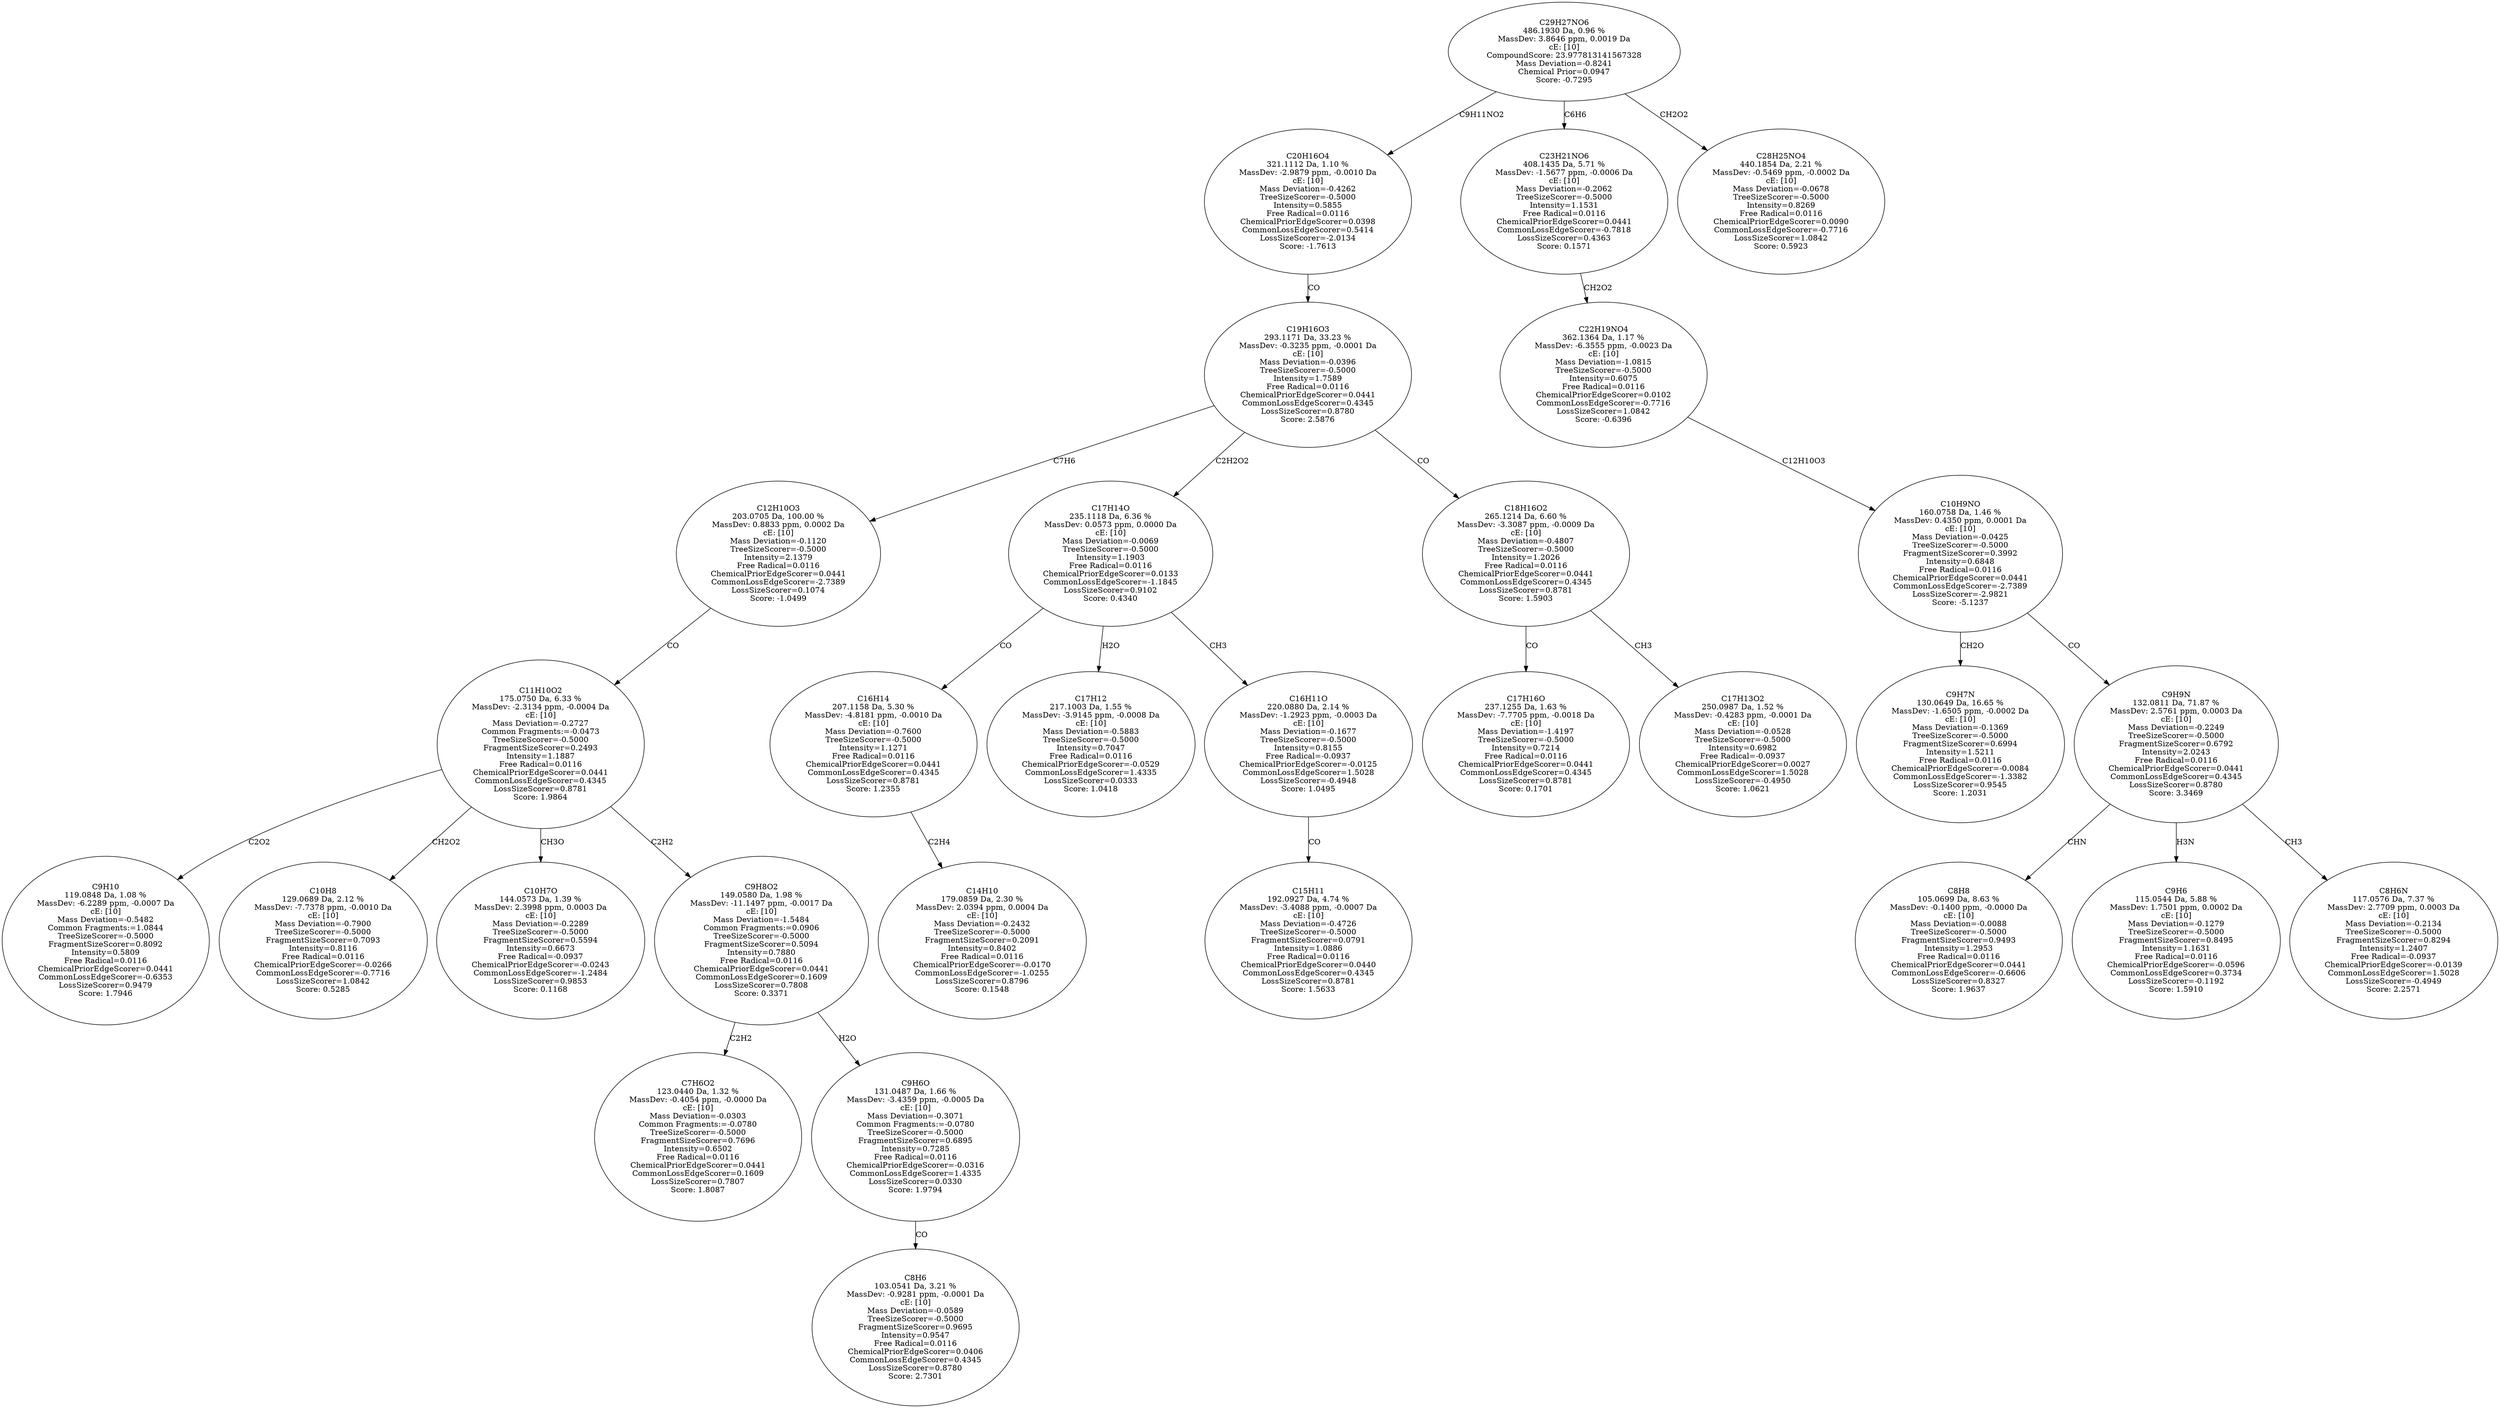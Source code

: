 strict digraph {
v1 [label="C9H10\n119.0848 Da, 1.08 %\nMassDev: -6.2289 ppm, -0.0007 Da\ncE: [10]\nMass Deviation=-0.5482\nCommon Fragments:=1.0844\nTreeSizeScorer=-0.5000\nFragmentSizeScorer=0.8092\nIntensity=0.5809\nFree Radical=0.0116\nChemicalPriorEdgeScorer=0.0441\nCommonLossEdgeScorer=-0.6353\nLossSizeScorer=0.9479\nScore: 1.7946"];
v2 [label="C10H8\n129.0689 Da, 2.12 %\nMassDev: -7.7378 ppm, -0.0010 Da\ncE: [10]\nMass Deviation=-0.7900\nTreeSizeScorer=-0.5000\nFragmentSizeScorer=0.7093\nIntensity=0.8116\nFree Radical=0.0116\nChemicalPriorEdgeScorer=-0.0266\nCommonLossEdgeScorer=-0.7716\nLossSizeScorer=1.0842\nScore: 0.5285"];
v3 [label="C10H7O\n144.0573 Da, 1.39 %\nMassDev: 2.3998 ppm, 0.0003 Da\ncE: [10]\nMass Deviation=-0.2289\nTreeSizeScorer=-0.5000\nFragmentSizeScorer=0.5594\nIntensity=0.6673\nFree Radical=-0.0937\nChemicalPriorEdgeScorer=-0.0243\nCommonLossEdgeScorer=-1.2484\nLossSizeScorer=0.9853\nScore: 0.1168"];
v4 [label="C7H6O2\n123.0440 Da, 1.32 %\nMassDev: -0.4054 ppm, -0.0000 Da\ncE: [10]\nMass Deviation=-0.0303\nCommon Fragments:=-0.0780\nTreeSizeScorer=-0.5000\nFragmentSizeScorer=0.7696\nIntensity=0.6502\nFree Radical=0.0116\nChemicalPriorEdgeScorer=0.0441\nCommonLossEdgeScorer=0.1609\nLossSizeScorer=0.7807\nScore: 1.8087"];
v5 [label="C8H6\n103.0541 Da, 3.21 %\nMassDev: -0.9281 ppm, -0.0001 Da\ncE: [10]\nMass Deviation=-0.0589\nTreeSizeScorer=-0.5000\nFragmentSizeScorer=0.9695\nIntensity=0.9547\nFree Radical=0.0116\nChemicalPriorEdgeScorer=0.0406\nCommonLossEdgeScorer=0.4345\nLossSizeScorer=0.8780\nScore: 2.7301"];
v6 [label="C9H6O\n131.0487 Da, 1.66 %\nMassDev: -3.4359 ppm, -0.0005 Da\ncE: [10]\nMass Deviation=-0.3071\nCommon Fragments:=-0.0780\nTreeSizeScorer=-0.5000\nFragmentSizeScorer=0.6895\nIntensity=0.7285\nFree Radical=0.0116\nChemicalPriorEdgeScorer=-0.0316\nCommonLossEdgeScorer=1.4335\nLossSizeScorer=0.0330\nScore: 1.9794"];
v7 [label="C9H8O2\n149.0580 Da, 1.98 %\nMassDev: -11.1497 ppm, -0.0017 Da\ncE: [10]\nMass Deviation=-1.5484\nCommon Fragments:=0.0906\nTreeSizeScorer=-0.5000\nFragmentSizeScorer=0.5094\nIntensity=0.7880\nFree Radical=0.0116\nChemicalPriorEdgeScorer=0.0441\nCommonLossEdgeScorer=0.1609\nLossSizeScorer=0.7808\nScore: 0.3371"];
v8 [label="C11H10O2\n175.0750 Da, 6.33 %\nMassDev: -2.3134 ppm, -0.0004 Da\ncE: [10]\nMass Deviation=-0.2727\nCommon Fragments:=-0.0473\nTreeSizeScorer=-0.5000\nFragmentSizeScorer=0.2493\nIntensity=1.1887\nFree Radical=0.0116\nChemicalPriorEdgeScorer=0.0441\nCommonLossEdgeScorer=0.4345\nLossSizeScorer=0.8781\nScore: 1.9864"];
v9 [label="C12H10O3\n203.0705 Da, 100.00 %\nMassDev: 0.8833 ppm, 0.0002 Da\ncE: [10]\nMass Deviation=-0.1120\nTreeSizeScorer=-0.5000\nIntensity=2.1379\nFree Radical=0.0116\nChemicalPriorEdgeScorer=0.0441\nCommonLossEdgeScorer=-2.7389\nLossSizeScorer=0.1074\nScore: -1.0499"];
v10 [label="C14H10\n179.0859 Da, 2.30 %\nMassDev: 2.0394 ppm, 0.0004 Da\ncE: [10]\nMass Deviation=-0.2432\nTreeSizeScorer=-0.5000\nFragmentSizeScorer=0.2091\nIntensity=0.8402\nFree Radical=0.0116\nChemicalPriorEdgeScorer=-0.0170\nCommonLossEdgeScorer=-1.0255\nLossSizeScorer=0.8796\nScore: 0.1548"];
v11 [label="C16H14\n207.1158 Da, 5.30 %\nMassDev: -4.8181 ppm, -0.0010 Da\ncE: [10]\nMass Deviation=-0.7600\nTreeSizeScorer=-0.5000\nIntensity=1.1271\nFree Radical=0.0116\nChemicalPriorEdgeScorer=0.0441\nCommonLossEdgeScorer=0.4345\nLossSizeScorer=0.8781\nScore: 1.2355"];
v12 [label="C17H12\n217.1003 Da, 1.55 %\nMassDev: -3.9145 ppm, -0.0008 Da\ncE: [10]\nMass Deviation=-0.5883\nTreeSizeScorer=-0.5000\nIntensity=0.7047\nFree Radical=0.0116\nChemicalPriorEdgeScorer=-0.0529\nCommonLossEdgeScorer=1.4335\nLossSizeScorer=0.0333\nScore: 1.0418"];
v13 [label="C15H11\n192.0927 Da, 4.74 %\nMassDev: -3.4088 ppm, -0.0007 Da\ncE: [10]\nMass Deviation=-0.4726\nTreeSizeScorer=-0.5000\nFragmentSizeScorer=0.0791\nIntensity=1.0886\nFree Radical=0.0116\nChemicalPriorEdgeScorer=0.0440\nCommonLossEdgeScorer=0.4345\nLossSizeScorer=0.8781\nScore: 1.5633"];
v14 [label="C16H11O\n220.0880 Da, 2.14 %\nMassDev: -1.2923 ppm, -0.0003 Da\ncE: [10]\nMass Deviation=-0.1677\nTreeSizeScorer=-0.5000\nIntensity=0.8155\nFree Radical=-0.0937\nChemicalPriorEdgeScorer=-0.0125\nCommonLossEdgeScorer=1.5028\nLossSizeScorer=-0.4948\nScore: 1.0495"];
v15 [label="C17H14O\n235.1118 Da, 6.36 %\nMassDev: 0.0573 ppm, 0.0000 Da\ncE: [10]\nMass Deviation=-0.0069\nTreeSizeScorer=-0.5000\nIntensity=1.1903\nFree Radical=0.0116\nChemicalPriorEdgeScorer=0.0133\nCommonLossEdgeScorer=-1.1845\nLossSizeScorer=0.9102\nScore: 0.4340"];
v16 [label="C17H16O\n237.1255 Da, 1.63 %\nMassDev: -7.7705 ppm, -0.0018 Da\ncE: [10]\nMass Deviation=-1.4197\nTreeSizeScorer=-0.5000\nIntensity=0.7214\nFree Radical=0.0116\nChemicalPriorEdgeScorer=0.0441\nCommonLossEdgeScorer=0.4345\nLossSizeScorer=0.8781\nScore: 0.1701"];
v17 [label="C17H13O2\n250.0987 Da, 1.52 %\nMassDev: -0.4283 ppm, -0.0001 Da\ncE: [10]\nMass Deviation=-0.0528\nTreeSizeScorer=-0.5000\nIntensity=0.6982\nFree Radical=-0.0937\nChemicalPriorEdgeScorer=0.0027\nCommonLossEdgeScorer=1.5028\nLossSizeScorer=-0.4950\nScore: 1.0621"];
v18 [label="C18H16O2\n265.1214 Da, 6.60 %\nMassDev: -3.3087 ppm, -0.0009 Da\ncE: [10]\nMass Deviation=-0.4807\nTreeSizeScorer=-0.5000\nIntensity=1.2026\nFree Radical=0.0116\nChemicalPriorEdgeScorer=0.0441\nCommonLossEdgeScorer=0.4345\nLossSizeScorer=0.8781\nScore: 1.5903"];
v19 [label="C19H16O3\n293.1171 Da, 33.23 %\nMassDev: -0.3235 ppm, -0.0001 Da\ncE: [10]\nMass Deviation=-0.0396\nTreeSizeScorer=-0.5000\nIntensity=1.7589\nFree Radical=0.0116\nChemicalPriorEdgeScorer=0.0441\nCommonLossEdgeScorer=0.4345\nLossSizeScorer=0.8780\nScore: 2.5876"];
v20 [label="C20H16O4\n321.1112 Da, 1.10 %\nMassDev: -2.9879 ppm, -0.0010 Da\ncE: [10]\nMass Deviation=-0.4262\nTreeSizeScorer=-0.5000\nIntensity=0.5855\nFree Radical=0.0116\nChemicalPriorEdgeScorer=0.0398\nCommonLossEdgeScorer=0.5414\nLossSizeScorer=-2.0134\nScore: -1.7613"];
v21 [label="C9H7N\n130.0649 Da, 16.65 %\nMassDev: -1.6505 ppm, -0.0002 Da\ncE: [10]\nMass Deviation=-0.1369\nTreeSizeScorer=-0.5000\nFragmentSizeScorer=0.6994\nIntensity=1.5211\nFree Radical=0.0116\nChemicalPriorEdgeScorer=-0.0084\nCommonLossEdgeScorer=-1.3382\nLossSizeScorer=0.9545\nScore: 1.2031"];
v22 [label="C8H8\n105.0699 Da, 8.63 %\nMassDev: -0.1400 ppm, -0.0000 Da\ncE: [10]\nMass Deviation=-0.0088\nTreeSizeScorer=-0.5000\nFragmentSizeScorer=0.9493\nIntensity=1.2953\nFree Radical=0.0116\nChemicalPriorEdgeScorer=0.0441\nCommonLossEdgeScorer=-0.6606\nLossSizeScorer=0.8327\nScore: 1.9637"];
v23 [label="C9H6\n115.0544 Da, 5.88 %\nMassDev: 1.7501 ppm, 0.0002 Da\ncE: [10]\nMass Deviation=-0.1279\nTreeSizeScorer=-0.5000\nFragmentSizeScorer=0.8495\nIntensity=1.1631\nFree Radical=0.0116\nChemicalPriorEdgeScorer=-0.0596\nCommonLossEdgeScorer=0.3734\nLossSizeScorer=-0.1192\nScore: 1.5910"];
v24 [label="C8H6N\n117.0576 Da, 7.37 %\nMassDev: 2.7709 ppm, 0.0003 Da\ncE: [10]\nMass Deviation=-0.2134\nTreeSizeScorer=-0.5000\nFragmentSizeScorer=0.8294\nIntensity=1.2407\nFree Radical=-0.0937\nChemicalPriorEdgeScorer=-0.0139\nCommonLossEdgeScorer=1.5028\nLossSizeScorer=-0.4949\nScore: 2.2571"];
v25 [label="C9H9N\n132.0811 Da, 71.87 %\nMassDev: 2.5761 ppm, 0.0003 Da\ncE: [10]\nMass Deviation=-0.2249\nTreeSizeScorer=-0.5000\nFragmentSizeScorer=0.6792\nIntensity=2.0243\nFree Radical=0.0116\nChemicalPriorEdgeScorer=0.0441\nCommonLossEdgeScorer=0.4345\nLossSizeScorer=0.8780\nScore: 3.3469"];
v26 [label="C10H9NO\n160.0758 Da, 1.46 %\nMassDev: 0.4350 ppm, 0.0001 Da\ncE: [10]\nMass Deviation=-0.0425\nTreeSizeScorer=-0.5000\nFragmentSizeScorer=0.3992\nIntensity=0.6848\nFree Radical=0.0116\nChemicalPriorEdgeScorer=0.0441\nCommonLossEdgeScorer=-2.7389\nLossSizeScorer=-2.9821\nScore: -5.1237"];
v27 [label="C22H19NO4\n362.1364 Da, 1.17 %\nMassDev: -6.3555 ppm, -0.0023 Da\ncE: [10]\nMass Deviation=-1.0815\nTreeSizeScorer=-0.5000\nIntensity=0.6075\nFree Radical=0.0116\nChemicalPriorEdgeScorer=0.0102\nCommonLossEdgeScorer=-0.7716\nLossSizeScorer=1.0842\nScore: -0.6396"];
v28 [label="C23H21NO6\n408.1435 Da, 5.71 %\nMassDev: -1.5677 ppm, -0.0006 Da\ncE: [10]\nMass Deviation=-0.2062\nTreeSizeScorer=-0.5000\nIntensity=1.1531\nFree Radical=0.0116\nChemicalPriorEdgeScorer=0.0441\nCommonLossEdgeScorer=-0.7818\nLossSizeScorer=0.4363\nScore: 0.1571"];
v29 [label="C28H25NO4\n440.1854 Da, 2.21 %\nMassDev: -0.5469 ppm, -0.0002 Da\ncE: [10]\nMass Deviation=-0.0678\nTreeSizeScorer=-0.5000\nIntensity=0.8269\nFree Radical=0.0116\nChemicalPriorEdgeScorer=0.0090\nCommonLossEdgeScorer=-0.7716\nLossSizeScorer=1.0842\nScore: 0.5923"];
v30 [label="C29H27NO6\n486.1930 Da, 0.96 %\nMassDev: 3.8646 ppm, 0.0019 Da\ncE: [10]\nCompoundScore: 23.977813141567328\nMass Deviation=-0.8241\nChemical Prior=0.0947\nScore: -0.7295"];
v8 -> v1 [label="C2O2"];
v8 -> v2 [label="CH2O2"];
v8 -> v3 [label="CH3O"];
v7 -> v4 [label="C2H2"];
v6 -> v5 [label="CO"];
v7 -> v6 [label="H2O"];
v8 -> v7 [label="C2H2"];
v9 -> v8 [label="CO"];
v19 -> v9 [label="C7H6"];
v11 -> v10 [label="C2H4"];
v15 -> v11 [label="CO"];
v15 -> v12 [label="H2O"];
v14 -> v13 [label="CO"];
v15 -> v14 [label="CH3"];
v19 -> v15 [label="C2H2O2"];
v18 -> v16 [label="CO"];
v18 -> v17 [label="CH3"];
v19 -> v18 [label="CO"];
v20 -> v19 [label="CO"];
v30 -> v20 [label="C9H11NO2"];
v26 -> v21 [label="CH2O"];
v25 -> v22 [label="CHN"];
v25 -> v23 [label="H3N"];
v25 -> v24 [label="CH3"];
v26 -> v25 [label="CO"];
v27 -> v26 [label="C12H10O3"];
v28 -> v27 [label="CH2O2"];
v30 -> v28 [label="C6H6"];
v30 -> v29 [label="CH2O2"];
}